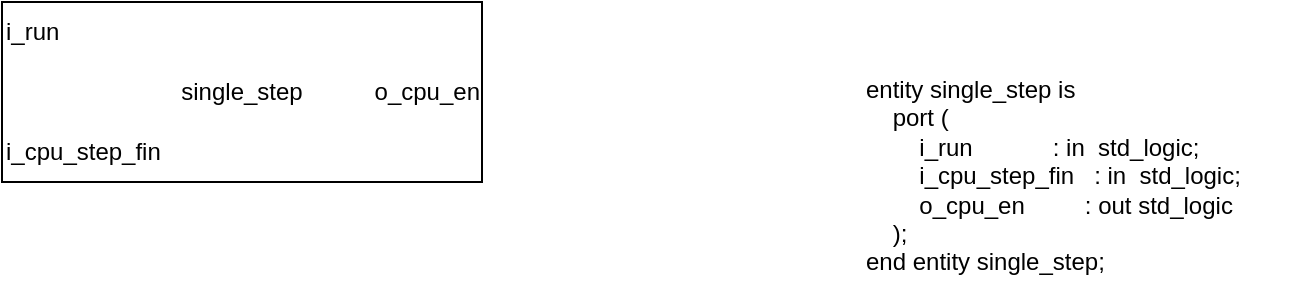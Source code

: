 <mxfile version="21.2.8" type="device">
  <diagram name="Seite-1" id="1DdBGCkQfgjVxy8bUu3-">
    <mxGraphModel dx="876" dy="544" grid="1" gridSize="10" guides="1" tooltips="1" connect="1" arrows="1" fold="1" page="1" pageScale="1" pageWidth="827" pageHeight="1169" math="0" shadow="0">
      <root>
        <mxCell id="0" />
        <mxCell id="1" parent="0" />
        <mxCell id="JNvmlaV5e6_XIAKTObFB-1" value="entity single_step is&#xa;    port (&#xa;        i_run            : in  std_logic;&#xa;        i_cpu_step_fin   : in  std_logic;&#xa;        o_cpu_en         : out std_logic&#xa;    );&#xa;end entity single_step;" style="text;whiteSpace=wrap;html=1;" vertex="1" parent="1">
          <mxGeometry x="430" y="30" width="220" height="120" as="geometry" />
        </mxCell>
        <mxCell id="JNvmlaV5e6_XIAKTObFB-2" value="" style="rounded=0;whiteSpace=wrap;html=1;" vertex="1" parent="1">
          <mxGeometry width="240" height="90" as="geometry" />
        </mxCell>
        <mxCell id="JNvmlaV5e6_XIAKTObFB-3" value="i_run" style="text;html=1;align=left;verticalAlign=middle;resizable=0;points=[];autosize=1;strokeColor=none;fillColor=none;" vertex="1" parent="1">
          <mxGeometry width="50" height="30" as="geometry" />
        </mxCell>
        <mxCell id="JNvmlaV5e6_XIAKTObFB-5" value="i_cpu_step_fin" style="text;html=1;align=left;verticalAlign=middle;resizable=0;points=[];autosize=1;strokeColor=none;fillColor=none;" vertex="1" parent="1">
          <mxGeometry y="60" width="100" height="30" as="geometry" />
        </mxCell>
        <mxCell id="JNvmlaV5e6_XIAKTObFB-7" value="o_cpu_en" style="text;html=1;align=right;verticalAlign=middle;resizable=0;points=[];autosize=1;strokeColor=none;fillColor=none;" vertex="1" parent="1">
          <mxGeometry x="160" y="30" width="80" height="30" as="geometry" />
        </mxCell>
        <mxCell id="JNvmlaV5e6_XIAKTObFB-9" value="single_step" style="text;html=1;strokeColor=none;fillColor=none;align=center;verticalAlign=middle;whiteSpace=wrap;rounded=0;" vertex="1" parent="1">
          <mxGeometry x="90" y="30" width="60" height="30" as="geometry" />
        </mxCell>
      </root>
    </mxGraphModel>
  </diagram>
</mxfile>
